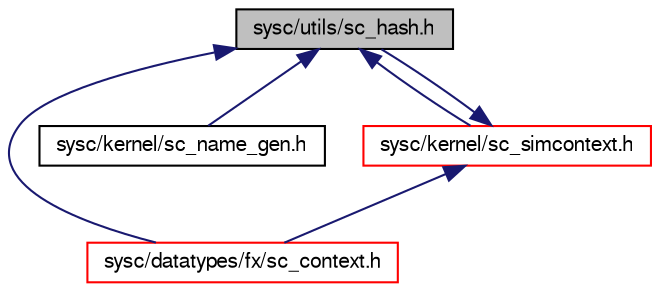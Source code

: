 digraph G
{
  edge [fontname="FreeSans",fontsize="10",labelfontname="FreeSans",labelfontsize="10"];
  node [fontname="FreeSans",fontsize="10",shape=record];
  Node1 [label="sysc/utils/sc_hash.h",height=0.2,width=0.4,color="black", fillcolor="grey75", style="filled" fontcolor="black"];
  Node1 -> Node2 [dir=back,color="midnightblue",fontsize="10",style="solid",fontname="FreeSans"];
  Node2 [label="sysc/datatypes/fx/sc_context.h",height=0.2,width=0.4,color="red", fillcolor="white", style="filled",URL="$a00306.html"];
  Node1 -> Node3 [dir=back,color="midnightblue",fontsize="10",style="solid",fontname="FreeSans"];
  Node3 [label="sysc/kernel/sc_name_gen.h",height=0.2,width=0.4,color="black", fillcolor="white", style="filled",URL="$a00361.html"];
  Node1 -> Node4 [dir=back,color="midnightblue",fontsize="10",style="solid",fontname="FreeSans"];
  Node4 [label="sysc/kernel/sc_simcontext.h",height=0.2,width=0.4,color="red", fillcolor="white", style="filled",URL="$a00372.html"];
  Node4 -> Node2 [dir=back,color="midnightblue",fontsize="10",style="solid",fontname="FreeSans"];
  Node4 -> Node1 [dir=back,color="midnightblue",fontsize="10",style="solid",fontname="FreeSans"];
}
